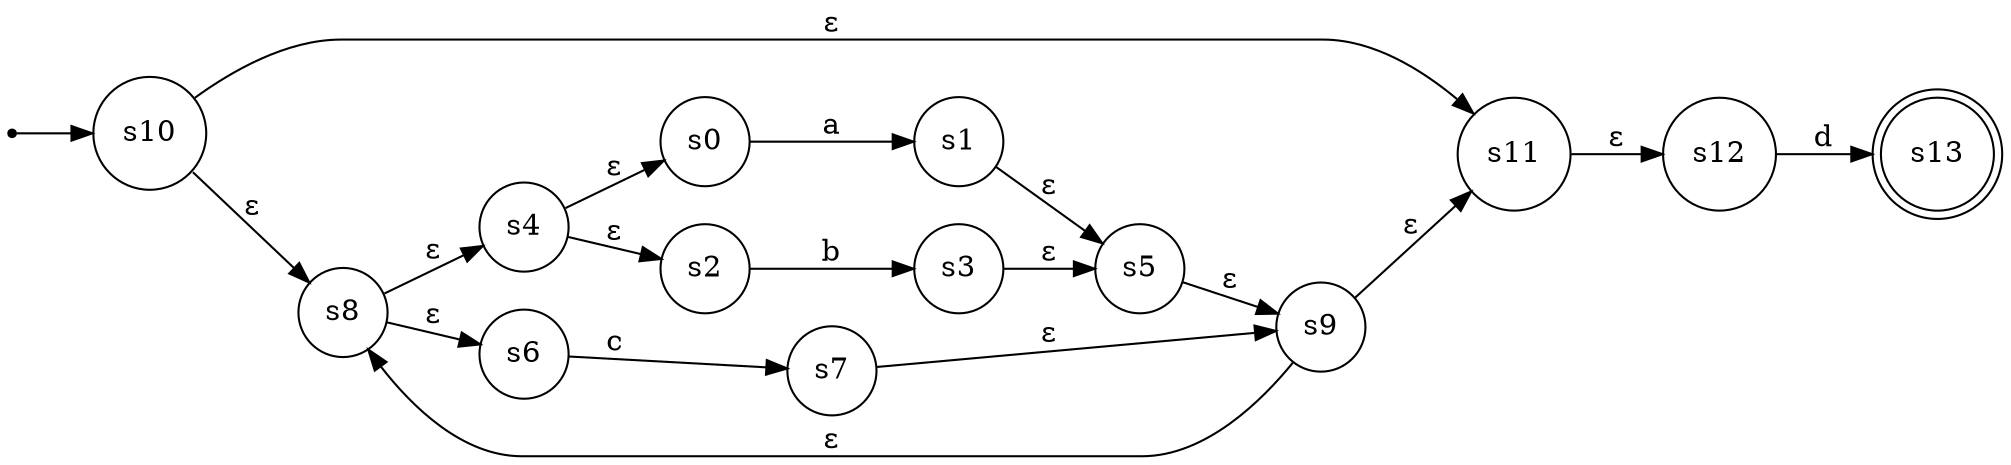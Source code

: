 digraph Automaton {
rankdir=LR;
__start__ [shape=point];
s0 [shape=circle];
s1 [shape=circle];
s10 [shape=circle];
s11 [shape=circle];
s12 [shape=circle];
s13 [shape=doublecircle];
s2 [shape=circle];
s3 [shape=circle];
s4 [shape=circle];
s5 [shape=circle];
s6 [shape=circle];
s7 [shape=circle];
s8 [shape=circle];
s9 [shape=circle];
__start__ -> s10;
s0 -> s1 [label="a"]; 
s1 -> s5 [label="ε"]; 
s10 -> s11 [label="ε"]; 
s10 -> s8 [label="ε"]; 
s11 -> s12 [label="ε"]; 
s12 -> s13 [label="d"]; 
s2 -> s3 [label="b"]; 
s3 -> s5 [label="ε"]; 
s4 -> s0 [label="ε"]; 
s4 -> s2 [label="ε"]; 
s5 -> s9 [label="ε"]; 
s6 -> s7 [label="c"]; 
s7 -> s9 [label="ε"]; 
s8 -> s4 [label="ε"]; 
s8 -> s6 [label="ε"]; 
s9 -> s11 [label="ε"]; 
s9 -> s8 [label="ε"]; 
}